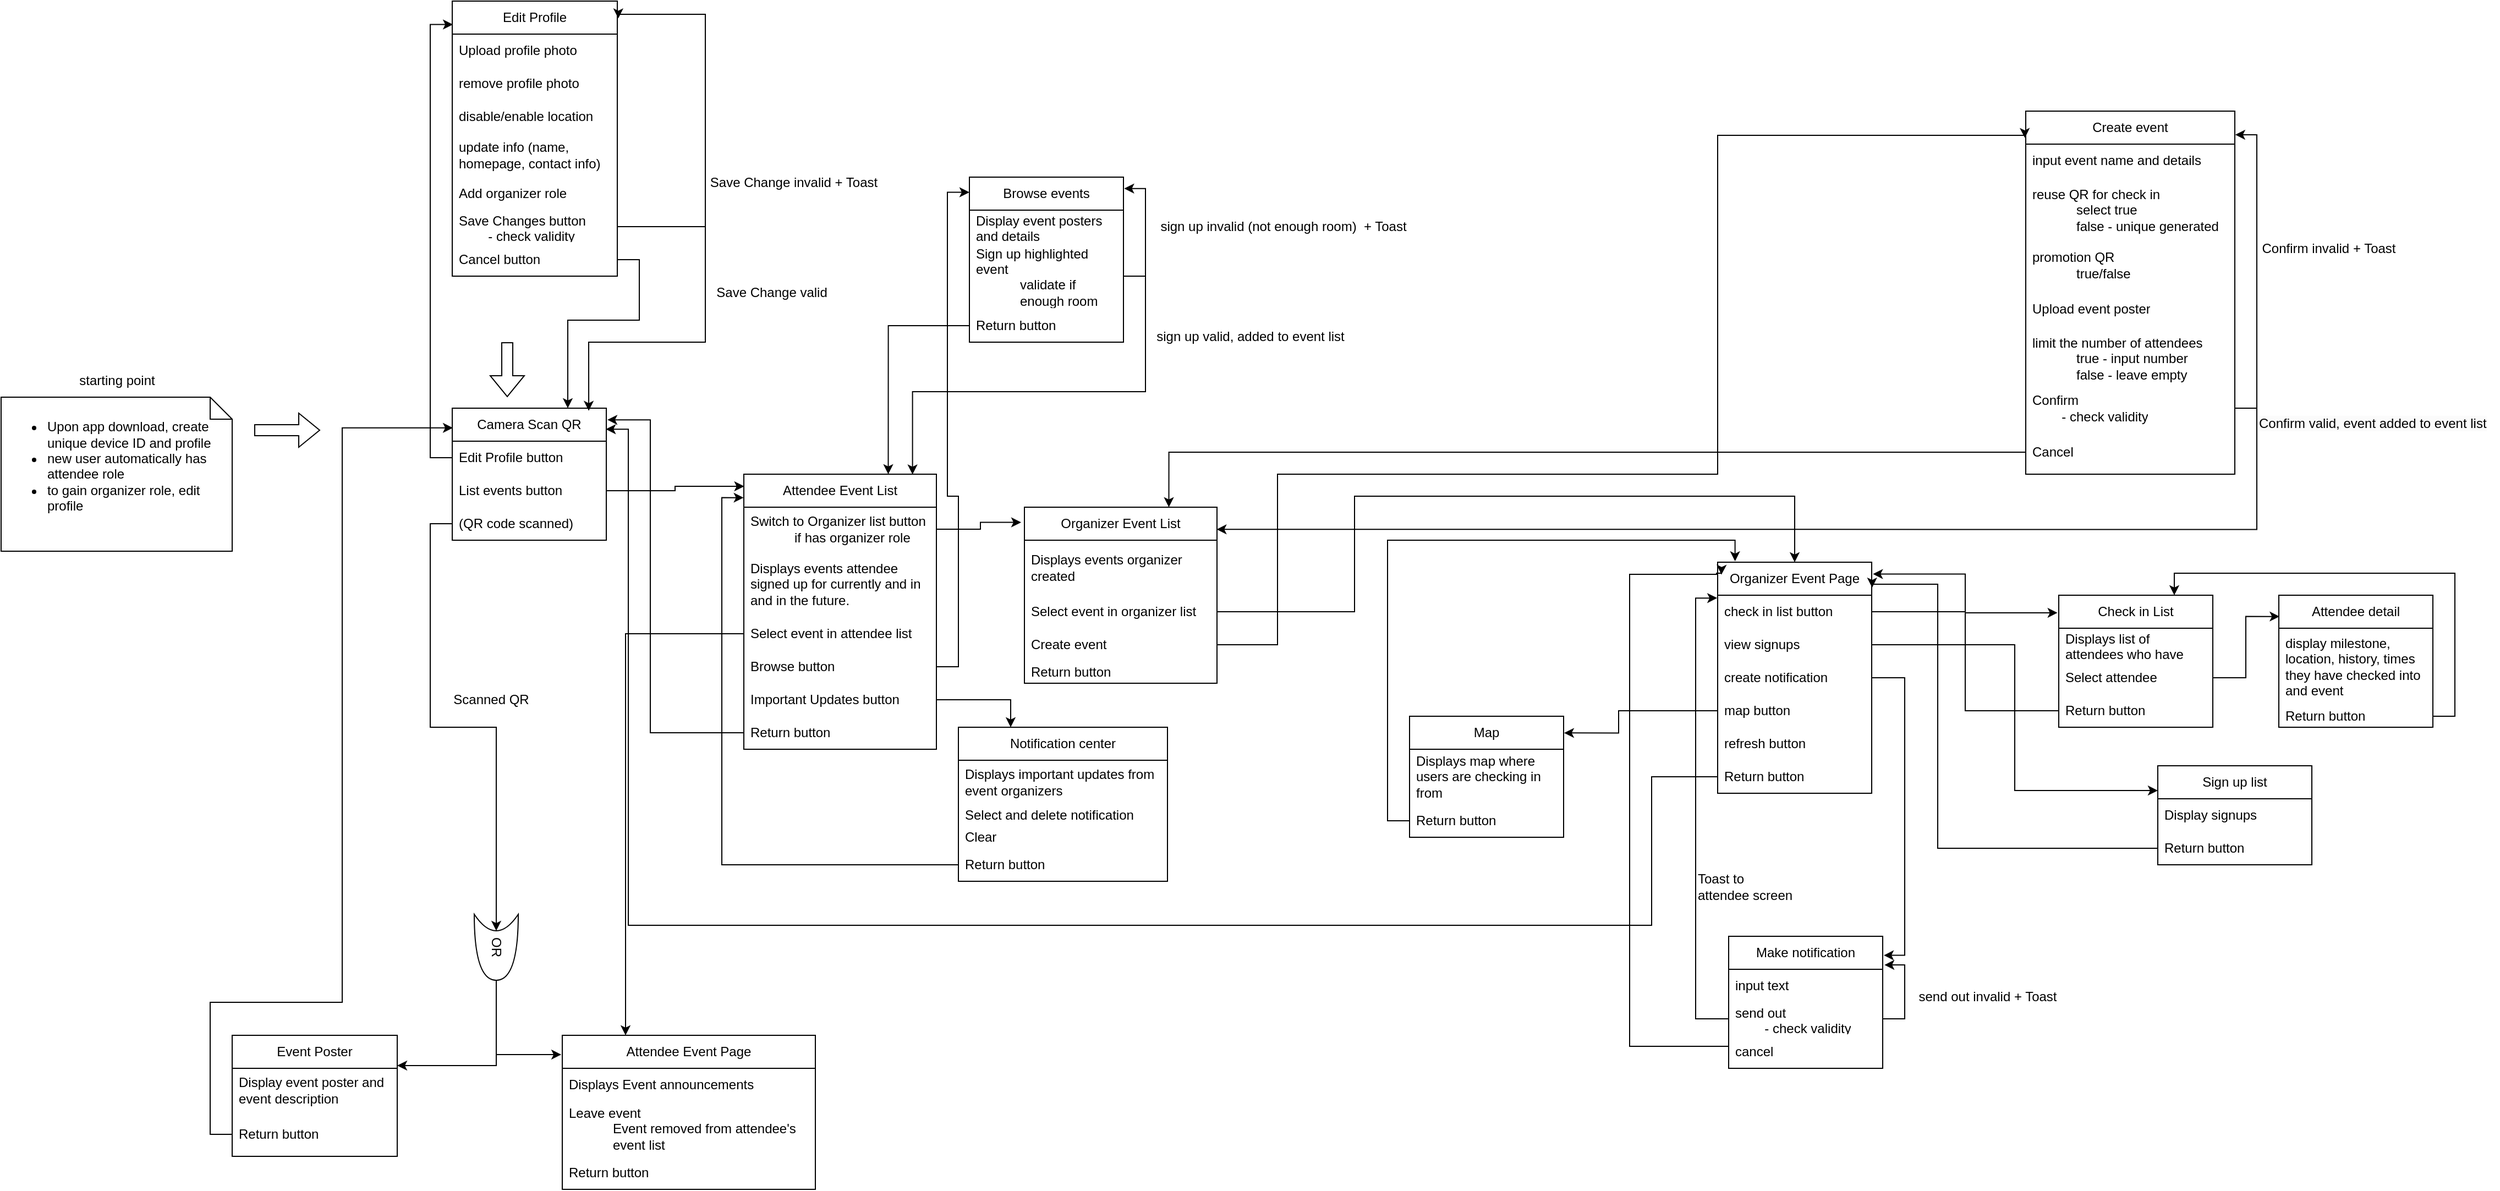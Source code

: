 <mxfile version="23.1.4" type="github">
  <diagram name="Page-1" id="xZqrpQoWXWdg2QHDlLa8">
    <mxGraphModel dx="2770" dy="1635" grid="1" gridSize="10" guides="1" tooltips="1" connect="1" arrows="1" fold="1" page="1" pageScale="1" pageWidth="850" pageHeight="1100" math="0" shadow="0">
      <root>
        <mxCell id="0" />
        <mxCell id="1" parent="0" />
        <mxCell id="kmndzjtyYsxwTEhdyWk3-5" value="Edit Profile" style="swimlane;fontStyle=0;childLayout=stackLayout;horizontal=1;startSize=30;horizontalStack=0;resizeParent=1;resizeParentMax=0;resizeLast=0;collapsible=1;marginBottom=0;whiteSpace=wrap;html=1;" vertex="1" parent="1">
          <mxGeometry x="-690" y="-210" width="150" height="250" as="geometry" />
        </mxCell>
        <mxCell id="kmndzjtyYsxwTEhdyWk3-6" value="Upload profile photo" style="text;strokeColor=none;fillColor=none;align=left;verticalAlign=middle;spacingLeft=4;spacingRight=4;overflow=hidden;points=[[0,0.5],[1,0.5]];portConstraint=eastwest;rotatable=0;whiteSpace=wrap;html=1;" vertex="1" parent="kmndzjtyYsxwTEhdyWk3-5">
          <mxGeometry y="30" width="150" height="30" as="geometry" />
        </mxCell>
        <mxCell id="kmndzjtyYsxwTEhdyWk3-7" value="remove profile photo" style="text;strokeColor=none;fillColor=none;align=left;verticalAlign=middle;spacingLeft=4;spacingRight=4;overflow=hidden;points=[[0,0.5],[1,0.5]];portConstraint=eastwest;rotatable=0;whiteSpace=wrap;html=1;" vertex="1" parent="kmndzjtyYsxwTEhdyWk3-5">
          <mxGeometry y="60" width="150" height="30" as="geometry" />
        </mxCell>
        <mxCell id="kmndzjtyYsxwTEhdyWk3-8" value="disable/enable location" style="text;strokeColor=none;fillColor=none;align=left;verticalAlign=middle;spacingLeft=4;spacingRight=4;overflow=hidden;points=[[0,0.5],[1,0.5]];portConstraint=eastwest;rotatable=0;whiteSpace=wrap;html=1;" vertex="1" parent="kmndzjtyYsxwTEhdyWk3-5">
          <mxGeometry y="90" width="150" height="30" as="geometry" />
        </mxCell>
        <mxCell id="kmndzjtyYsxwTEhdyWk3-9" value="update info (name, homepage, contact info)" style="text;strokeColor=none;fillColor=none;align=left;verticalAlign=middle;spacingLeft=4;spacingRight=4;overflow=hidden;points=[[0,0.5],[1,0.5]];portConstraint=eastwest;rotatable=0;whiteSpace=wrap;html=1;" vertex="1" parent="kmndzjtyYsxwTEhdyWk3-5">
          <mxGeometry y="120" width="150" height="40" as="geometry" />
        </mxCell>
        <mxCell id="kmndzjtyYsxwTEhdyWk3-229" value="Add organizer role" style="text;strokeColor=none;fillColor=none;align=left;verticalAlign=middle;spacingLeft=4;spacingRight=4;overflow=hidden;points=[[0,0.5],[1,0.5]];portConstraint=eastwest;rotatable=0;whiteSpace=wrap;html=1;" vertex="1" parent="kmndzjtyYsxwTEhdyWk3-5">
          <mxGeometry y="160" width="150" height="30" as="geometry" />
        </mxCell>
        <mxCell id="kmndzjtyYsxwTEhdyWk3-10" value="Save Changes button&lt;br&gt;&lt;span style=&quot;white-space: pre;&quot;&gt;&#x9;&lt;/span&gt;- check validity" style="text;strokeColor=none;fillColor=none;align=left;verticalAlign=middle;spacingLeft=4;spacingRight=4;overflow=hidden;points=[[0,0.5],[1,0.5]];portConstraint=eastwest;rotatable=0;whiteSpace=wrap;html=1;" vertex="1" parent="kmndzjtyYsxwTEhdyWk3-5">
          <mxGeometry y="190" width="150" height="30" as="geometry" />
        </mxCell>
        <mxCell id="kmndzjtyYsxwTEhdyWk3-11" value="Cancel button" style="text;strokeColor=none;fillColor=none;align=left;verticalAlign=middle;spacingLeft=4;spacingRight=4;overflow=hidden;points=[[0,0.5],[1,0.5]];portConstraint=eastwest;rotatable=0;whiteSpace=wrap;html=1;" vertex="1" parent="kmndzjtyYsxwTEhdyWk3-5">
          <mxGeometry y="220" width="150" height="30" as="geometry" />
        </mxCell>
        <mxCell id="kmndzjtyYsxwTEhdyWk3-12" style="edgeStyle=orthogonalEdgeStyle;rounded=0;orthogonalLoop=1;jettySize=auto;html=1;exitX=1;exitY=0.5;exitDx=0;exitDy=0;entryX=1.006;entryY=0.063;entryDx=0;entryDy=0;entryPerimeter=0;" edge="1" parent="kmndzjtyYsxwTEhdyWk3-5" source="kmndzjtyYsxwTEhdyWk3-10" target="kmndzjtyYsxwTEhdyWk3-5">
          <mxGeometry relative="1" as="geometry">
            <Array as="points">
              <mxPoint x="230" y="205" />
              <mxPoint x="230" y="12" />
              <mxPoint x="151" y="12" />
            </Array>
          </mxGeometry>
        </mxCell>
        <mxCell id="kmndzjtyYsxwTEhdyWk3-14" value="Save Change valid" style="text;html=1;align=center;verticalAlign=middle;resizable=0;points=[];autosize=1;strokeColor=none;fillColor=none;" vertex="1" parent="1">
          <mxGeometry x="-460" y="40" width="120" height="30" as="geometry" />
        </mxCell>
        <mxCell id="kmndzjtyYsxwTEhdyWk3-19" value="Save Change invalid + Toast" style="text;html=1;align=center;verticalAlign=middle;resizable=0;points=[];autosize=1;strokeColor=none;fillColor=none;" vertex="1" parent="1">
          <mxGeometry x="-470" y="-60" width="180" height="30" as="geometry" />
        </mxCell>
        <mxCell id="kmndzjtyYsxwTEhdyWk3-25" value="&lt;ul&gt;&lt;li&gt;Upon app download, create unique device ID and profile&lt;/li&gt;&lt;li&gt;new user automatically has attendee role&lt;/li&gt;&lt;li&gt;to gain organizer role, edit profile&lt;/li&gt;&lt;/ul&gt;&lt;span class=&quot;custom-cursor-default-hover&quot; style=&quot;&quot;&gt;&lt;br&gt;&lt;/span&gt;" style="shape=note;size=20;whiteSpace=wrap;html=1;align=left;" vertex="1" parent="1">
          <mxGeometry x="-1100" y="150" width="210" height="140" as="geometry" />
        </mxCell>
        <mxCell id="kmndzjtyYsxwTEhdyWk3-27" value="Camera Scan QR" style="swimlane;fontStyle=0;childLayout=stackLayout;horizontal=1;startSize=30;horizontalStack=0;resizeParent=1;resizeParentMax=0;resizeLast=0;collapsible=1;marginBottom=0;whiteSpace=wrap;html=1;" vertex="1" parent="1">
          <mxGeometry x="-690" y="160" width="140" height="120" as="geometry" />
        </mxCell>
        <mxCell id="kmndzjtyYsxwTEhdyWk3-28" value="Edit Profile button" style="text;strokeColor=none;fillColor=none;align=left;verticalAlign=middle;spacingLeft=4;spacingRight=4;overflow=hidden;points=[[0,0.5],[1,0.5]];portConstraint=eastwest;rotatable=0;whiteSpace=wrap;html=1;" vertex="1" parent="kmndzjtyYsxwTEhdyWk3-27">
          <mxGeometry y="30" width="140" height="30" as="geometry" />
        </mxCell>
        <mxCell id="kmndzjtyYsxwTEhdyWk3-193" value="List events button" style="text;strokeColor=none;fillColor=none;align=left;verticalAlign=middle;spacingLeft=4;spacingRight=4;overflow=hidden;points=[[0,0.5],[1,0.5]];portConstraint=eastwest;rotatable=0;whiteSpace=wrap;html=1;" vertex="1" parent="kmndzjtyYsxwTEhdyWk3-27">
          <mxGeometry y="60" width="140" height="30" as="geometry" />
        </mxCell>
        <mxCell id="kmndzjtyYsxwTEhdyWk3-29" value="(QR code scanned)" style="text;strokeColor=none;fillColor=none;align=left;verticalAlign=middle;spacingLeft=4;spacingRight=4;overflow=hidden;points=[[0,0.5],[1,0.5]];portConstraint=eastwest;rotatable=0;whiteSpace=wrap;html=1;" vertex="1" parent="kmndzjtyYsxwTEhdyWk3-27">
          <mxGeometry y="90" width="140" height="30" as="geometry" />
        </mxCell>
        <mxCell id="kmndzjtyYsxwTEhdyWk3-31" value="Attendee Event Page" style="swimlane;fontStyle=0;childLayout=stackLayout;horizontal=1;startSize=30;horizontalStack=0;resizeParent=1;resizeParentMax=0;resizeLast=0;collapsible=1;marginBottom=0;whiteSpace=wrap;html=1;" vertex="1" parent="1">
          <mxGeometry x="-590" y="730" width="230" height="140" as="geometry" />
        </mxCell>
        <mxCell id="kmndzjtyYsxwTEhdyWk3-32" value="Displays Event announcements&amp;nbsp;" style="text;strokeColor=none;fillColor=none;align=left;verticalAlign=middle;spacingLeft=4;spacingRight=4;overflow=hidden;points=[[0,0.5],[1,0.5]];portConstraint=eastwest;rotatable=0;whiteSpace=wrap;html=1;" vertex="1" parent="kmndzjtyYsxwTEhdyWk3-31">
          <mxGeometry y="30" width="230" height="30" as="geometry" />
        </mxCell>
        <mxCell id="kmndzjtyYsxwTEhdyWk3-33" value="Leave event&lt;br&gt;&lt;blockquote style=&quot;margin: 0 0 0 40px; border: none; padding: 0px;&quot;&gt;Event removed from attendee&#39;s event list&lt;/blockquote&gt;" style="text;strokeColor=none;fillColor=none;align=left;verticalAlign=middle;spacingLeft=4;spacingRight=4;overflow=hidden;points=[[0,0.5],[1,0.5]];portConstraint=eastwest;rotatable=0;whiteSpace=wrap;html=1;" vertex="1" parent="kmndzjtyYsxwTEhdyWk3-31">
          <mxGeometry y="60" width="230" height="50" as="geometry" />
        </mxCell>
        <mxCell id="kmndzjtyYsxwTEhdyWk3-112" value="Return button" style="text;strokeColor=none;fillColor=none;align=left;verticalAlign=middle;spacingLeft=4;spacingRight=4;overflow=hidden;points=[[0,0.5],[1,0.5]];portConstraint=eastwest;rotatable=0;whiteSpace=wrap;html=1;" vertex="1" parent="kmndzjtyYsxwTEhdyWk3-31">
          <mxGeometry y="110" width="230" height="30" as="geometry" />
        </mxCell>
        <mxCell id="kmndzjtyYsxwTEhdyWk3-35" value="Scanned QR" style="text;html=1;align=center;verticalAlign=middle;resizable=0;points=[];autosize=1;strokeColor=none;fillColor=none;" vertex="1" parent="1">
          <mxGeometry x="-700" y="410" width="90" height="30" as="geometry" />
        </mxCell>
        <mxCell id="kmndzjtyYsxwTEhdyWk3-40" value="Create event" style="swimlane;fontStyle=0;childLayout=stackLayout;horizontal=1;startSize=30;horizontalStack=0;resizeParent=1;resizeParentMax=0;resizeLast=0;collapsible=1;marginBottom=0;whiteSpace=wrap;html=1;" vertex="1" parent="1">
          <mxGeometry x="740" y="-110" width="190" height="330" as="geometry" />
        </mxCell>
        <mxCell id="kmndzjtyYsxwTEhdyWk3-41" value="input event name and details" style="text;strokeColor=none;fillColor=none;align=left;verticalAlign=middle;spacingLeft=4;spacingRight=4;overflow=hidden;points=[[0,0.5],[1,0.5]];portConstraint=eastwest;rotatable=0;whiteSpace=wrap;html=1;" vertex="1" parent="kmndzjtyYsxwTEhdyWk3-40">
          <mxGeometry y="30" width="190" height="30" as="geometry" />
        </mxCell>
        <mxCell id="kmndzjtyYsxwTEhdyWk3-42" value="reuse QR for check in&lt;br&gt;&lt;blockquote style=&quot;margin: 0 0 0 40px; border: none; padding: 0px;&quot;&gt;select true&amp;nbsp;&lt;/blockquote&gt;&lt;blockquote style=&quot;margin: 0 0 0 40px; border: none; padding: 0px;&quot;&gt;false - unique generated&lt;/blockquote&gt;" style="text;strokeColor=none;fillColor=none;align=left;verticalAlign=middle;spacingLeft=4;spacingRight=4;overflow=hidden;points=[[0,0.5],[1,0.5]];portConstraint=eastwest;rotatable=0;whiteSpace=wrap;html=1;" vertex="1" parent="kmndzjtyYsxwTEhdyWk3-40">
          <mxGeometry y="60" width="190" height="60" as="geometry" />
        </mxCell>
        <mxCell id="kmndzjtyYsxwTEhdyWk3-150" value="promotion QR&lt;br&gt;&lt;blockquote style=&quot;margin: 0 0 0 40px; border: none; padding: 0px;&quot;&gt;true/false&lt;/blockquote&gt;" style="text;strokeColor=none;fillColor=none;align=left;verticalAlign=middle;spacingLeft=4;spacingRight=4;overflow=hidden;points=[[0,0.5],[1,0.5]];portConstraint=eastwest;rotatable=0;whiteSpace=wrap;html=1;" vertex="1" parent="kmndzjtyYsxwTEhdyWk3-40">
          <mxGeometry y="120" width="190" height="40" as="geometry" />
        </mxCell>
        <mxCell id="kmndzjtyYsxwTEhdyWk3-286" value="Upload event poster" style="text;strokeColor=none;fillColor=none;align=left;verticalAlign=middle;spacingLeft=4;spacingRight=4;overflow=hidden;points=[[0,0.5],[1,0.5]];portConstraint=eastwest;rotatable=0;whiteSpace=wrap;html=1;" vertex="1" parent="kmndzjtyYsxwTEhdyWk3-40">
          <mxGeometry y="160" width="190" height="40" as="geometry" />
        </mxCell>
        <mxCell id="kmndzjtyYsxwTEhdyWk3-151" value="limit the number of attendees&lt;blockquote style=&quot;margin: 0 0 0 40px; border: none; padding: 0px;&quot;&gt;true - input number&lt;/blockquote&gt;&lt;blockquote style=&quot;margin: 0 0 0 40px; border: none; padding: 0px;&quot;&gt;false - leave empty&lt;/blockquote&gt;" style="text;strokeColor=none;fillColor=none;align=left;verticalAlign=middle;spacingLeft=4;spacingRight=4;overflow=hidden;points=[[0,0.5],[1,0.5]];portConstraint=eastwest;rotatable=0;whiteSpace=wrap;html=1;" vertex="1" parent="kmndzjtyYsxwTEhdyWk3-40">
          <mxGeometry y="200" width="190" height="50" as="geometry" />
        </mxCell>
        <mxCell id="kmndzjtyYsxwTEhdyWk3-44" value="Confirm&lt;br&gt;&lt;span style=&quot;white-space: pre;&quot;&gt;&#x9;&lt;/span&gt;- check validity" style="text;strokeColor=none;fillColor=none;align=left;verticalAlign=middle;spacingLeft=4;spacingRight=4;overflow=hidden;points=[[0,0.5],[1,0.5]];portConstraint=eastwest;rotatable=0;whiteSpace=wrap;html=1;" vertex="1" parent="kmndzjtyYsxwTEhdyWk3-40">
          <mxGeometry y="250" width="190" height="40" as="geometry" />
        </mxCell>
        <mxCell id="kmndzjtyYsxwTEhdyWk3-153" style="edgeStyle=orthogonalEdgeStyle;rounded=0;orthogonalLoop=1;jettySize=auto;html=1;exitX=1;exitY=0.5;exitDx=0;exitDy=0;entryX=1.002;entryY=0.065;entryDx=0;entryDy=0;entryPerimeter=0;" edge="1" parent="kmndzjtyYsxwTEhdyWk3-40" source="kmndzjtyYsxwTEhdyWk3-44" target="kmndzjtyYsxwTEhdyWk3-40">
          <mxGeometry relative="1" as="geometry" />
        </mxCell>
        <mxCell id="kmndzjtyYsxwTEhdyWk3-185" value="Cancel" style="text;strokeColor=none;fillColor=none;align=left;verticalAlign=middle;spacingLeft=4;spacingRight=4;overflow=hidden;points=[[0,0.5],[1,0.5]];portConstraint=eastwest;rotatable=0;whiteSpace=wrap;html=1;" vertex="1" parent="kmndzjtyYsxwTEhdyWk3-40">
          <mxGeometry y="290" width="190" height="40" as="geometry" />
        </mxCell>
        <mxCell id="kmndzjtyYsxwTEhdyWk3-47" value="Confirm invalid + Toast" style="text;html=1;align=center;verticalAlign=middle;resizable=0;points=[];autosize=1;strokeColor=none;fillColor=none;" vertex="1" parent="1">
          <mxGeometry x="940" width="150" height="30" as="geometry" />
        </mxCell>
        <mxCell id="kmndzjtyYsxwTEhdyWk3-48" value="Organizer Event Page" style="swimlane;fontStyle=0;childLayout=stackLayout;horizontal=1;startSize=30;horizontalStack=0;resizeParent=1;resizeParentMax=0;resizeLast=0;collapsible=1;marginBottom=0;whiteSpace=wrap;html=1;" vertex="1" parent="1">
          <mxGeometry x="460" y="300" width="140" height="210" as="geometry" />
        </mxCell>
        <mxCell id="kmndzjtyYsxwTEhdyWk3-49" value="check in list button" style="text;strokeColor=none;fillColor=none;align=left;verticalAlign=middle;spacingLeft=4;spacingRight=4;overflow=hidden;points=[[0,0.5],[1,0.5]];portConstraint=eastwest;rotatable=0;whiteSpace=wrap;html=1;" vertex="1" parent="kmndzjtyYsxwTEhdyWk3-48">
          <mxGeometry y="30" width="140" height="30" as="geometry" />
        </mxCell>
        <mxCell id="kmndzjtyYsxwTEhdyWk3-154" value="view signups" style="text;strokeColor=none;fillColor=none;align=left;verticalAlign=middle;spacingLeft=4;spacingRight=4;overflow=hidden;points=[[0,0.5],[1,0.5]];portConstraint=eastwest;rotatable=0;whiteSpace=wrap;html=1;" vertex="1" parent="kmndzjtyYsxwTEhdyWk3-48">
          <mxGeometry y="60" width="140" height="30" as="geometry" />
        </mxCell>
        <mxCell id="kmndzjtyYsxwTEhdyWk3-50" value="create notification" style="text;strokeColor=none;fillColor=none;align=left;verticalAlign=middle;spacingLeft=4;spacingRight=4;overflow=hidden;points=[[0,0.5],[1,0.5]];portConstraint=eastwest;rotatable=0;whiteSpace=wrap;html=1;" vertex="1" parent="kmndzjtyYsxwTEhdyWk3-48">
          <mxGeometry y="90" width="140" height="30" as="geometry" />
        </mxCell>
        <mxCell id="kmndzjtyYsxwTEhdyWk3-148" value="map button" style="text;strokeColor=none;fillColor=none;align=left;verticalAlign=middle;spacingLeft=4;spacingRight=4;overflow=hidden;points=[[0,0.5],[1,0.5]];portConstraint=eastwest;rotatable=0;whiteSpace=wrap;html=1;" vertex="1" parent="kmndzjtyYsxwTEhdyWk3-48">
          <mxGeometry y="120" width="140" height="30" as="geometry" />
        </mxCell>
        <mxCell id="kmndzjtyYsxwTEhdyWk3-51" value="refresh button" style="text;strokeColor=none;fillColor=none;align=left;verticalAlign=middle;spacingLeft=4;spacingRight=4;overflow=hidden;points=[[0,0.5],[1,0.5]];portConstraint=eastwest;rotatable=0;whiteSpace=wrap;html=1;" vertex="1" parent="kmndzjtyYsxwTEhdyWk3-48">
          <mxGeometry y="150" width="140" height="30" as="geometry" />
        </mxCell>
        <mxCell id="kmndzjtyYsxwTEhdyWk3-190" value="Return button" style="text;strokeColor=none;fillColor=none;align=left;verticalAlign=middle;spacingLeft=4;spacingRight=4;overflow=hidden;points=[[0,0.5],[1,0.5]];portConstraint=eastwest;rotatable=0;whiteSpace=wrap;html=1;" vertex="1" parent="kmndzjtyYsxwTEhdyWk3-48">
          <mxGeometry y="180" width="140" height="30" as="geometry" />
        </mxCell>
        <mxCell id="kmndzjtyYsxwTEhdyWk3-53" value="&lt;span style=&quot;color: rgb(0, 0, 0); font-family: Helvetica; font-size: 12px; font-style: normal; font-variant-ligatures: normal; font-variant-caps: normal; font-weight: 400; letter-spacing: normal; orphans: 2; text-align: center; text-indent: 0px; text-transform: none; widows: 2; word-spacing: 0px; -webkit-text-stroke-width: 0px; background-color: rgb(251, 251, 251); text-decoration-thickness: initial; text-decoration-style: initial; text-decoration-color: initial; float: none; display: inline !important;&quot;&gt;Confirm valid, event added to event list&lt;/span&gt;" style="text;whiteSpace=wrap;html=1;" vertex="1" parent="1">
          <mxGeometry x="950" y="160" width="220" height="30" as="geometry" />
        </mxCell>
        <mxCell id="kmndzjtyYsxwTEhdyWk3-59" value="Attendee detail" style="swimlane;fontStyle=0;childLayout=stackLayout;horizontal=1;startSize=30;horizontalStack=0;resizeParent=1;resizeParentMax=0;resizeLast=0;collapsible=1;marginBottom=0;whiteSpace=wrap;html=1;" vertex="1" parent="1">
          <mxGeometry x="970" y="330" width="140" height="120" as="geometry" />
        </mxCell>
        <mxCell id="kmndzjtyYsxwTEhdyWk3-60" value="display&amp;nbsp;milestone, location, history, times they have checked into and event" style="text;strokeColor=none;fillColor=none;align=left;verticalAlign=middle;spacingLeft=4;spacingRight=4;overflow=hidden;points=[[0,0.5],[1,0.5]];portConstraint=eastwest;rotatable=0;whiteSpace=wrap;html=1;" vertex="1" parent="kmndzjtyYsxwTEhdyWk3-59">
          <mxGeometry y="30" width="140" height="70" as="geometry" />
        </mxCell>
        <mxCell id="kmndzjtyYsxwTEhdyWk3-61" value="Return button" style="text;strokeColor=none;fillColor=none;align=left;verticalAlign=middle;spacingLeft=4;spacingRight=4;overflow=hidden;points=[[0,0.5],[1,0.5]];portConstraint=eastwest;rotatable=0;whiteSpace=wrap;html=1;" vertex="1" parent="kmndzjtyYsxwTEhdyWk3-59">
          <mxGeometry y="100" width="140" height="20" as="geometry" />
        </mxCell>
        <mxCell id="kmndzjtyYsxwTEhdyWk3-63" value="Make notification" style="swimlane;fontStyle=0;childLayout=stackLayout;horizontal=1;startSize=30;horizontalStack=0;resizeParent=1;resizeParentMax=0;resizeLast=0;collapsible=1;marginBottom=0;whiteSpace=wrap;html=1;" vertex="1" parent="1">
          <mxGeometry x="470" y="640" width="140" height="120" as="geometry" />
        </mxCell>
        <mxCell id="kmndzjtyYsxwTEhdyWk3-64" value="input text" style="text;strokeColor=none;fillColor=none;align=left;verticalAlign=middle;spacingLeft=4;spacingRight=4;overflow=hidden;points=[[0,0.5],[1,0.5]];portConstraint=eastwest;rotatable=0;whiteSpace=wrap;html=1;" vertex="1" parent="kmndzjtyYsxwTEhdyWk3-63">
          <mxGeometry y="30" width="140" height="30" as="geometry" />
        </mxCell>
        <mxCell id="kmndzjtyYsxwTEhdyWk3-65" value="send out&lt;br&gt;&lt;span style=&quot;white-space: pre;&quot;&gt;&#x9;&lt;/span&gt;- check validity" style="text;strokeColor=none;fillColor=none;align=left;verticalAlign=middle;spacingLeft=4;spacingRight=4;overflow=hidden;points=[[0,0.5],[1,0.5]];portConstraint=eastwest;rotatable=0;whiteSpace=wrap;html=1;" vertex="1" parent="kmndzjtyYsxwTEhdyWk3-63">
          <mxGeometry y="60" width="140" height="30" as="geometry" />
        </mxCell>
        <mxCell id="kmndzjtyYsxwTEhdyWk3-66" value="cancel" style="text;strokeColor=none;fillColor=none;align=left;verticalAlign=middle;spacingLeft=4;spacingRight=4;overflow=hidden;points=[[0,0.5],[1,0.5]];portConstraint=eastwest;rotatable=0;whiteSpace=wrap;html=1;" vertex="1" parent="kmndzjtyYsxwTEhdyWk3-63">
          <mxGeometry y="90" width="140" height="30" as="geometry" />
        </mxCell>
        <mxCell id="kmndzjtyYsxwTEhdyWk3-67" style="edgeStyle=orthogonalEdgeStyle;rounded=0;orthogonalLoop=1;jettySize=auto;html=1;exitX=1;exitY=0.5;exitDx=0;exitDy=0;entryX=1.011;entryY=-0.133;entryDx=0;entryDy=0;entryPerimeter=0;" edge="1" parent="kmndzjtyYsxwTEhdyWk3-63" source="kmndzjtyYsxwTEhdyWk3-65" target="kmndzjtyYsxwTEhdyWk3-64">
          <mxGeometry relative="1" as="geometry" />
        </mxCell>
        <mxCell id="kmndzjtyYsxwTEhdyWk3-68" style="edgeStyle=orthogonalEdgeStyle;rounded=0;orthogonalLoop=1;jettySize=auto;html=1;exitX=1;exitY=0.5;exitDx=0;exitDy=0;entryX=1.007;entryY=0.144;entryDx=0;entryDy=0;entryPerimeter=0;" edge="1" parent="1" source="kmndzjtyYsxwTEhdyWk3-50" target="kmndzjtyYsxwTEhdyWk3-63">
          <mxGeometry relative="1" as="geometry" />
        </mxCell>
        <mxCell id="kmndzjtyYsxwTEhdyWk3-69" style="edgeStyle=orthogonalEdgeStyle;rounded=0;orthogonalLoop=1;jettySize=auto;html=1;exitX=0;exitY=0.5;exitDx=0;exitDy=0;entryX=-0.003;entryY=0.155;entryDx=0;entryDy=0;entryPerimeter=0;" edge="1" parent="1" source="kmndzjtyYsxwTEhdyWk3-65" target="kmndzjtyYsxwTEhdyWk3-48">
          <mxGeometry relative="1" as="geometry" />
        </mxCell>
        <mxCell id="kmndzjtyYsxwTEhdyWk3-70" style="edgeStyle=orthogonalEdgeStyle;rounded=0;orthogonalLoop=1;jettySize=auto;html=1;exitX=0;exitY=0.5;exitDx=0;exitDy=0;entryX=0.024;entryY=0.054;entryDx=0;entryDy=0;entryPerimeter=0;" edge="1" parent="1" source="kmndzjtyYsxwTEhdyWk3-66" target="kmndzjtyYsxwTEhdyWk3-48">
          <mxGeometry relative="1" as="geometry">
            <Array as="points">
              <mxPoint x="470" y="740" />
              <mxPoint x="380" y="740" />
              <mxPoint x="380" y="311" />
              <mxPoint x="459" y="311" />
              <mxPoint x="459" y="310" />
              <mxPoint x="463" y="310" />
            </Array>
          </mxGeometry>
        </mxCell>
        <mxCell id="kmndzjtyYsxwTEhdyWk3-71" value="starting point" style="text;html=1;align=center;verticalAlign=middle;resizable=0;points=[];autosize=1;strokeColor=none;fillColor=none;" vertex="1" parent="1">
          <mxGeometry x="-1040" y="120" width="90" height="30" as="geometry" />
        </mxCell>
        <mxCell id="kmndzjtyYsxwTEhdyWk3-75" value="send out invalid + Toast" style="text;html=1;align=center;verticalAlign=middle;resizable=0;points=[];autosize=1;strokeColor=none;fillColor=none;" vertex="1" parent="1">
          <mxGeometry x="630" y="680" width="150" height="30" as="geometry" />
        </mxCell>
        <mxCell id="kmndzjtyYsxwTEhdyWk3-77" value="Browse events" style="swimlane;fontStyle=0;childLayout=stackLayout;horizontal=1;startSize=30;horizontalStack=0;resizeParent=1;resizeParentMax=0;resizeLast=0;collapsible=1;marginBottom=0;whiteSpace=wrap;html=1;" vertex="1" parent="1">
          <mxGeometry x="-220" y="-50" width="140" height="150" as="geometry" />
        </mxCell>
        <mxCell id="kmndzjtyYsxwTEhdyWk3-78" value="Display event posters and details&lt;br&gt;&lt;span style=&quot;white-space: pre;&quot;&gt;&#x9;&lt;/span&gt;highlightable" style="text;strokeColor=none;fillColor=none;align=left;verticalAlign=middle;spacingLeft=4;spacingRight=4;overflow=hidden;points=[[0,0.5],[1,0.5]];portConstraint=eastwest;rotatable=0;whiteSpace=wrap;html=1;" vertex="1" parent="kmndzjtyYsxwTEhdyWk3-77">
          <mxGeometry y="30" width="140" height="30" as="geometry" />
        </mxCell>
        <mxCell id="kmndzjtyYsxwTEhdyWk3-282" value="Sign up highlighted event&lt;br&gt;&lt;blockquote style=&quot;margin: 0 0 0 40px; border: none; padding: 0px;&quot;&gt;validate if enough room&lt;/blockquote&gt;" style="text;strokeColor=none;fillColor=none;align=left;verticalAlign=middle;spacingLeft=4;spacingRight=4;overflow=hidden;points=[[0,0.5],[1,0.5]];portConstraint=eastwest;rotatable=0;whiteSpace=wrap;html=1;" vertex="1" parent="kmndzjtyYsxwTEhdyWk3-77">
          <mxGeometry y="60" width="140" height="60" as="geometry" />
        </mxCell>
        <mxCell id="kmndzjtyYsxwTEhdyWk3-80" value="Return button" style="text;strokeColor=none;fillColor=none;align=left;verticalAlign=middle;spacingLeft=4;spacingRight=4;overflow=hidden;points=[[0,0.5],[1,0.5]];portConstraint=eastwest;rotatable=0;whiteSpace=wrap;html=1;" vertex="1" parent="kmndzjtyYsxwTEhdyWk3-77">
          <mxGeometry y="120" width="140" height="30" as="geometry" />
        </mxCell>
        <mxCell id="kmndzjtyYsxwTEhdyWk3-283" style="edgeStyle=orthogonalEdgeStyle;rounded=0;orthogonalLoop=1;jettySize=auto;html=1;exitX=1;exitY=0.5;exitDx=0;exitDy=0;entryX=1.005;entryY=0.069;entryDx=0;entryDy=0;entryPerimeter=0;" edge="1" parent="kmndzjtyYsxwTEhdyWk3-77" source="kmndzjtyYsxwTEhdyWk3-282" target="kmndzjtyYsxwTEhdyWk3-77">
          <mxGeometry relative="1" as="geometry" />
        </mxCell>
        <mxCell id="kmndzjtyYsxwTEhdyWk3-211" style="edgeStyle=orthogonalEdgeStyle;rounded=0;orthogonalLoop=1;jettySize=auto;html=1;exitX=1;exitY=0.5;exitDx=0;exitDy=0;exitPerimeter=0;entryX=1;entryY=0.25;entryDx=0;entryDy=0;" edge="1" parent="1" source="kmndzjtyYsxwTEhdyWk3-90" target="kmndzjtyYsxwTEhdyWk3-93">
          <mxGeometry relative="1" as="geometry">
            <mxPoint x="-630" y="685" as="sourcePoint" />
          </mxGeometry>
        </mxCell>
        <mxCell id="kmndzjtyYsxwTEhdyWk3-90" value="OR" style="shape=xor;whiteSpace=wrap;html=1;rotation=90;" vertex="1" parent="1">
          <mxGeometry x="-680" y="630" width="60" height="40" as="geometry" />
        </mxCell>
        <mxCell id="kmndzjtyYsxwTEhdyWk3-93" value="Event Poster" style="swimlane;fontStyle=0;childLayout=stackLayout;horizontal=1;startSize=30;horizontalStack=0;resizeParent=1;resizeParentMax=0;resizeLast=0;collapsible=1;marginBottom=0;whiteSpace=wrap;html=1;" vertex="1" parent="1">
          <mxGeometry x="-890" y="730" width="150" height="110" as="geometry" />
        </mxCell>
        <mxCell id="kmndzjtyYsxwTEhdyWk3-94" value="Display event poster and event description" style="text;strokeColor=none;fillColor=none;align=left;verticalAlign=middle;spacingLeft=4;spacingRight=4;overflow=hidden;points=[[0,0.5],[1,0.5]];portConstraint=eastwest;rotatable=0;whiteSpace=wrap;html=1;" vertex="1" parent="kmndzjtyYsxwTEhdyWk3-93">
          <mxGeometry y="30" width="150" height="40" as="geometry" />
        </mxCell>
        <mxCell id="kmndzjtyYsxwTEhdyWk3-255" value="Return button" style="text;strokeColor=none;fillColor=none;align=left;verticalAlign=middle;spacingLeft=4;spacingRight=4;overflow=hidden;points=[[0,0.5],[1,0.5]];portConstraint=eastwest;rotatable=0;whiteSpace=wrap;html=1;" vertex="1" parent="kmndzjtyYsxwTEhdyWk3-93">
          <mxGeometry y="70" width="150" height="40" as="geometry" />
        </mxCell>
        <mxCell id="kmndzjtyYsxwTEhdyWk3-100" value="Notification center" style="swimlane;fontStyle=0;childLayout=stackLayout;horizontal=1;startSize=30;horizontalStack=0;resizeParent=1;resizeParentMax=0;resizeLast=0;collapsible=1;marginBottom=0;whiteSpace=wrap;html=1;" vertex="1" parent="1">
          <mxGeometry x="-230" y="450" width="190" height="140" as="geometry" />
        </mxCell>
        <mxCell id="kmndzjtyYsxwTEhdyWk3-101" value="Displays important updates from event organizers" style="text;strokeColor=none;fillColor=none;align=left;verticalAlign=middle;spacingLeft=4;spacingRight=4;overflow=hidden;points=[[0,0.5],[1,0.5]];portConstraint=eastwest;rotatable=0;whiteSpace=wrap;html=1;" vertex="1" parent="kmndzjtyYsxwTEhdyWk3-100">
          <mxGeometry y="30" width="190" height="40" as="geometry" />
        </mxCell>
        <mxCell id="kmndzjtyYsxwTEhdyWk3-104" value="Select and delete notification" style="text;strokeColor=none;fillColor=none;align=left;verticalAlign=middle;spacingLeft=4;spacingRight=4;overflow=hidden;points=[[0,0.5],[1,0.5]];portConstraint=eastwest;rotatable=0;whiteSpace=wrap;html=1;" vertex="1" parent="kmndzjtyYsxwTEhdyWk3-100">
          <mxGeometry y="70" width="190" height="20" as="geometry" />
        </mxCell>
        <mxCell id="kmndzjtyYsxwTEhdyWk3-105" value="Clear" style="text;strokeColor=none;fillColor=none;align=left;verticalAlign=middle;spacingLeft=4;spacingRight=4;overflow=hidden;points=[[0,0.5],[1,0.5]];portConstraint=eastwest;rotatable=0;whiteSpace=wrap;html=1;" vertex="1" parent="kmndzjtyYsxwTEhdyWk3-100">
          <mxGeometry y="90" width="190" height="20" as="geometry" />
        </mxCell>
        <mxCell id="kmndzjtyYsxwTEhdyWk3-106" value="Return button" style="text;strokeColor=none;fillColor=none;align=left;verticalAlign=middle;spacingLeft=4;spacingRight=4;overflow=hidden;points=[[0,0.5],[1,0.5]];portConstraint=eastwest;rotatable=0;whiteSpace=wrap;html=1;" vertex="1" parent="kmndzjtyYsxwTEhdyWk3-100">
          <mxGeometry y="110" width="190" height="30" as="geometry" />
        </mxCell>
        <mxCell id="kmndzjtyYsxwTEhdyWk3-119" value="Attendee Event List" style="swimlane;fontStyle=0;childLayout=stackLayout;horizontal=1;startSize=30;horizontalStack=0;resizeParent=1;resizeParentMax=0;resizeLast=0;collapsible=1;marginBottom=0;whiteSpace=wrap;html=1;" vertex="1" parent="1">
          <mxGeometry x="-425" y="220" width="175" height="250" as="geometry" />
        </mxCell>
        <mxCell id="kmndzjtyYsxwTEhdyWk3-269" value="Switch to Organizer list button&lt;br&gt;&lt;blockquote style=&quot;margin: 0 0 0 40px; border: none; padding: 0px;&quot;&gt;if has organizer role&lt;/blockquote&gt;" style="text;strokeColor=none;fillColor=none;align=left;verticalAlign=middle;spacingLeft=4;spacingRight=4;overflow=hidden;points=[[0,0.5],[1,0.5]];portConstraint=eastwest;rotatable=0;whiteSpace=wrap;html=1;" vertex="1" parent="kmndzjtyYsxwTEhdyWk3-119">
          <mxGeometry y="30" width="175" height="40" as="geometry" />
        </mxCell>
        <mxCell id="kmndzjtyYsxwTEhdyWk3-120" value="Displays&amp;nbsp;events attendee signed up for currently and in and in the future." style="text;strokeColor=none;fillColor=none;align=left;verticalAlign=middle;spacingLeft=4;spacingRight=4;overflow=hidden;points=[[0,0.5],[1,0.5]];portConstraint=eastwest;rotatable=0;whiteSpace=wrap;html=1;" vertex="1" parent="kmndzjtyYsxwTEhdyWk3-119">
          <mxGeometry y="70" width="175" height="60" as="geometry" />
        </mxCell>
        <mxCell id="kmndzjtyYsxwTEhdyWk3-128" value="Select event in attendee list" style="text;strokeColor=none;fillColor=none;align=left;verticalAlign=middle;spacingLeft=4;spacingRight=4;overflow=hidden;points=[[0,0.5],[1,0.5]];portConstraint=eastwest;rotatable=0;whiteSpace=wrap;html=1;" vertex="1" parent="kmndzjtyYsxwTEhdyWk3-119">
          <mxGeometry y="130" width="175" height="30" as="geometry" />
        </mxCell>
        <mxCell id="kmndzjtyYsxwTEhdyWk3-223" value="Browse button" style="text;strokeColor=none;fillColor=none;align=left;verticalAlign=middle;spacingLeft=4;spacingRight=4;overflow=hidden;points=[[0,0.5],[1,0.5]];portConstraint=eastwest;rotatable=0;whiteSpace=wrap;html=1;" vertex="1" parent="kmndzjtyYsxwTEhdyWk3-119">
          <mxGeometry y="160" width="175" height="30" as="geometry" />
        </mxCell>
        <mxCell id="kmndzjtyYsxwTEhdyWk3-220" value="Important Updates button" style="text;strokeColor=none;fillColor=none;align=left;verticalAlign=middle;spacingLeft=4;spacingRight=4;overflow=hidden;points=[[0,0.5],[1,0.5]];portConstraint=eastwest;rotatable=0;whiteSpace=wrap;html=1;" vertex="1" parent="kmndzjtyYsxwTEhdyWk3-119">
          <mxGeometry y="190" width="175" height="30" as="geometry" />
        </mxCell>
        <mxCell id="kmndzjtyYsxwTEhdyWk3-124" value="Return button" style="text;strokeColor=none;fillColor=none;align=left;verticalAlign=middle;spacingLeft=4;spacingRight=4;overflow=hidden;points=[[0,0.5],[1,0.5]];portConstraint=eastwest;rotatable=0;whiteSpace=wrap;html=1;" vertex="1" parent="kmndzjtyYsxwTEhdyWk3-119">
          <mxGeometry y="220" width="175" height="30" as="geometry" />
        </mxCell>
        <mxCell id="kmndzjtyYsxwTEhdyWk3-132" value="sign up invalid (not enough room)&amp;nbsp; + Toast" style="text;html=1;align=center;verticalAlign=middle;resizable=0;points=[];autosize=1;strokeColor=none;fillColor=none;" vertex="1" parent="1">
          <mxGeometry x="-60" y="-20" width="250" height="30" as="geometry" />
        </mxCell>
        <mxCell id="kmndzjtyYsxwTEhdyWk3-138" value="sign up valid, added to event list" style="text;html=1;align=center;verticalAlign=middle;resizable=0;points=[];autosize=1;strokeColor=none;fillColor=none;" vertex="1" parent="1">
          <mxGeometry x="-60" y="80" width="190" height="30" as="geometry" />
        </mxCell>
        <mxCell id="kmndzjtyYsxwTEhdyWk3-155" value="Check in List" style="swimlane;fontStyle=0;childLayout=stackLayout;horizontal=1;startSize=30;horizontalStack=0;resizeParent=1;resizeParentMax=0;resizeLast=0;collapsible=1;marginBottom=0;whiteSpace=wrap;html=1;" vertex="1" parent="1">
          <mxGeometry x="770" y="330" width="140" height="120" as="geometry" />
        </mxCell>
        <mxCell id="kmndzjtyYsxwTEhdyWk3-156" value="Displays&amp;nbsp;list of attendees who have checked in this event" style="text;strokeColor=none;fillColor=none;align=left;verticalAlign=middle;spacingLeft=4;spacingRight=4;overflow=hidden;points=[[0,0.5],[1,0.5]];portConstraint=eastwest;rotatable=0;whiteSpace=wrap;html=1;" vertex="1" parent="kmndzjtyYsxwTEhdyWk3-155">
          <mxGeometry y="30" width="140" height="30" as="geometry" />
        </mxCell>
        <mxCell id="kmndzjtyYsxwTEhdyWk3-157" value="Select attendee" style="text;strokeColor=none;fillColor=none;align=left;verticalAlign=middle;spacingLeft=4;spacingRight=4;overflow=hidden;points=[[0,0.5],[1,0.5]];portConstraint=eastwest;rotatable=0;whiteSpace=wrap;html=1;" vertex="1" parent="kmndzjtyYsxwTEhdyWk3-155">
          <mxGeometry y="60" width="140" height="30" as="geometry" />
        </mxCell>
        <mxCell id="kmndzjtyYsxwTEhdyWk3-158" value="Return button" style="text;strokeColor=none;fillColor=none;align=left;verticalAlign=middle;spacingLeft=4;spacingRight=4;overflow=hidden;points=[[0,0.5],[1,0.5]];portConstraint=eastwest;rotatable=0;whiteSpace=wrap;html=1;" vertex="1" parent="kmndzjtyYsxwTEhdyWk3-155">
          <mxGeometry y="90" width="140" height="30" as="geometry" />
        </mxCell>
        <mxCell id="kmndzjtyYsxwTEhdyWk3-160" style="edgeStyle=orthogonalEdgeStyle;rounded=0;orthogonalLoop=1;jettySize=auto;html=1;exitX=1;exitY=0.5;exitDx=0;exitDy=0;entryX=0.005;entryY=0.161;entryDx=0;entryDy=0;entryPerimeter=0;" edge="1" parent="1" source="kmndzjtyYsxwTEhdyWk3-157" target="kmndzjtyYsxwTEhdyWk3-59">
          <mxGeometry relative="1" as="geometry" />
        </mxCell>
        <mxCell id="kmndzjtyYsxwTEhdyWk3-161" style="edgeStyle=orthogonalEdgeStyle;rounded=0;orthogonalLoop=1;jettySize=auto;html=1;exitX=0;exitY=0.5;exitDx=0;exitDy=0;entryX=1.008;entryY=0.051;entryDx=0;entryDy=0;entryPerimeter=0;" edge="1" parent="1" source="kmndzjtyYsxwTEhdyWk3-158" target="kmndzjtyYsxwTEhdyWk3-48">
          <mxGeometry relative="1" as="geometry" />
        </mxCell>
        <mxCell id="kmndzjtyYsxwTEhdyWk3-162" style="edgeStyle=orthogonalEdgeStyle;rounded=0;orthogonalLoop=1;jettySize=auto;html=1;exitX=1;exitY=0.5;exitDx=0;exitDy=0;entryX=-0.008;entryY=0.133;entryDx=0;entryDy=0;entryPerimeter=0;" edge="1" parent="1" source="kmndzjtyYsxwTEhdyWk3-49" target="kmndzjtyYsxwTEhdyWk3-155">
          <mxGeometry relative="1" as="geometry" />
        </mxCell>
        <mxCell id="kmndzjtyYsxwTEhdyWk3-163" style="edgeStyle=orthogonalEdgeStyle;rounded=0;orthogonalLoop=1;jettySize=auto;html=1;exitX=1;exitY=0.5;exitDx=0;exitDy=0;entryX=0.75;entryY=0;entryDx=0;entryDy=0;" edge="1" parent="1" source="kmndzjtyYsxwTEhdyWk3-61" target="kmndzjtyYsxwTEhdyWk3-155">
          <mxGeometry relative="1" as="geometry" />
        </mxCell>
        <mxCell id="kmndzjtyYsxwTEhdyWk3-164" value="Toast to &lt;br&gt;attendee screen" style="text;html=1;align=left;verticalAlign=middle;resizable=0;points=[];autosize=1;strokeColor=none;fillColor=none;" vertex="1" parent="1">
          <mxGeometry x="440" y="575" width="110" height="40" as="geometry" />
        </mxCell>
        <mxCell id="kmndzjtyYsxwTEhdyWk3-168" value="Sign up list" style="swimlane;fontStyle=0;childLayout=stackLayout;horizontal=1;startSize=30;horizontalStack=0;resizeParent=1;resizeParentMax=0;resizeLast=0;collapsible=1;marginBottom=0;whiteSpace=wrap;html=1;" vertex="1" parent="1">
          <mxGeometry x="860" y="485" width="140" height="90" as="geometry" />
        </mxCell>
        <mxCell id="kmndzjtyYsxwTEhdyWk3-169" value="Display signups" style="text;strokeColor=none;fillColor=none;align=left;verticalAlign=middle;spacingLeft=4;spacingRight=4;overflow=hidden;points=[[0,0.5],[1,0.5]];portConstraint=eastwest;rotatable=0;whiteSpace=wrap;html=1;" vertex="1" parent="kmndzjtyYsxwTEhdyWk3-168">
          <mxGeometry y="30" width="140" height="30" as="geometry" />
        </mxCell>
        <mxCell id="kmndzjtyYsxwTEhdyWk3-170" value="Return button" style="text;strokeColor=none;fillColor=none;align=left;verticalAlign=middle;spacingLeft=4;spacingRight=4;overflow=hidden;points=[[0,0.5],[1,0.5]];portConstraint=eastwest;rotatable=0;whiteSpace=wrap;html=1;" vertex="1" parent="kmndzjtyYsxwTEhdyWk3-168">
          <mxGeometry y="60" width="140" height="30" as="geometry" />
        </mxCell>
        <mxCell id="kmndzjtyYsxwTEhdyWk3-172" style="edgeStyle=orthogonalEdgeStyle;rounded=0;orthogonalLoop=1;jettySize=auto;html=1;exitX=1;exitY=0.5;exitDx=0;exitDy=0;entryX=0;entryY=0.25;entryDx=0;entryDy=0;" edge="1" parent="1" source="kmndzjtyYsxwTEhdyWk3-154" target="kmndzjtyYsxwTEhdyWk3-168">
          <mxGeometry relative="1" as="geometry" />
        </mxCell>
        <mxCell id="kmndzjtyYsxwTEhdyWk3-173" style="edgeStyle=orthogonalEdgeStyle;rounded=0;orthogonalLoop=1;jettySize=auto;html=1;exitX=0;exitY=0.5;exitDx=0;exitDy=0;entryX=1.003;entryY=0.11;entryDx=0;entryDy=0;entryPerimeter=0;" edge="1" parent="1" source="kmndzjtyYsxwTEhdyWk3-170" target="kmndzjtyYsxwTEhdyWk3-48">
          <mxGeometry relative="1" as="geometry">
            <Array as="points">
              <mxPoint x="660" y="560" />
              <mxPoint x="660" y="320" />
            </Array>
          </mxGeometry>
        </mxCell>
        <mxCell id="kmndzjtyYsxwTEhdyWk3-174" value="Map" style="swimlane;fontStyle=0;childLayout=stackLayout;horizontal=1;startSize=30;horizontalStack=0;resizeParent=1;resizeParentMax=0;resizeLast=0;collapsible=1;marginBottom=0;whiteSpace=wrap;html=1;" vertex="1" parent="1">
          <mxGeometry x="180" y="440" width="140" height="110" as="geometry" />
        </mxCell>
        <mxCell id="kmndzjtyYsxwTEhdyWk3-175" value="Displays map where users are checking in from" style="text;strokeColor=none;fillColor=none;align=left;verticalAlign=middle;spacingLeft=4;spacingRight=4;overflow=hidden;points=[[0,0.5],[1,0.5]];portConstraint=eastwest;rotatable=0;whiteSpace=wrap;html=1;" vertex="1" parent="kmndzjtyYsxwTEhdyWk3-174">
          <mxGeometry y="30" width="140" height="50" as="geometry" />
        </mxCell>
        <mxCell id="kmndzjtyYsxwTEhdyWk3-176" value="Return button" style="text;strokeColor=none;fillColor=none;align=left;verticalAlign=middle;spacingLeft=4;spacingRight=4;overflow=hidden;points=[[0,0.5],[1,0.5]];portConstraint=eastwest;rotatable=0;whiteSpace=wrap;html=1;" vertex="1" parent="kmndzjtyYsxwTEhdyWk3-174">
          <mxGeometry y="80" width="140" height="30" as="geometry" />
        </mxCell>
        <mxCell id="kmndzjtyYsxwTEhdyWk3-179" style="edgeStyle=orthogonalEdgeStyle;rounded=0;orthogonalLoop=1;jettySize=auto;html=1;exitX=0;exitY=0.5;exitDx=0;exitDy=0;entryX=1.003;entryY=0.138;entryDx=0;entryDy=0;entryPerimeter=0;" edge="1" parent="1" source="kmndzjtyYsxwTEhdyWk3-148" target="kmndzjtyYsxwTEhdyWk3-174">
          <mxGeometry relative="1" as="geometry">
            <Array as="points">
              <mxPoint x="370" y="435" />
              <mxPoint x="370" y="455" />
            </Array>
          </mxGeometry>
        </mxCell>
        <mxCell id="kmndzjtyYsxwTEhdyWk3-180" style="edgeStyle=orthogonalEdgeStyle;rounded=0;orthogonalLoop=1;jettySize=auto;html=1;exitX=0;exitY=0.5;exitDx=0;exitDy=0;entryX=0.113;entryY=-0.004;entryDx=0;entryDy=0;entryPerimeter=0;" edge="1" parent="1" source="kmndzjtyYsxwTEhdyWk3-176" target="kmndzjtyYsxwTEhdyWk3-48">
          <mxGeometry relative="1" as="geometry" />
        </mxCell>
        <mxCell id="kmndzjtyYsxwTEhdyWk3-209" style="edgeStyle=orthogonalEdgeStyle;rounded=0;orthogonalLoop=1;jettySize=auto;html=1;exitX=0;exitY=0.5;exitDx=0;exitDy=0;entryX=0.004;entryY=0.085;entryDx=0;entryDy=0;entryPerimeter=0;" edge="1" parent="1" source="kmndzjtyYsxwTEhdyWk3-28" target="kmndzjtyYsxwTEhdyWk3-5">
          <mxGeometry relative="1" as="geometry" />
        </mxCell>
        <mxCell id="kmndzjtyYsxwTEhdyWk3-213" style="edgeStyle=orthogonalEdgeStyle;rounded=0;orthogonalLoop=1;jettySize=auto;html=1;exitX=1;exitY=0.5;exitDx=0;exitDy=0;exitPerimeter=0;entryX=-0.004;entryY=0.125;entryDx=0;entryDy=0;entryPerimeter=0;" edge="1" parent="1" source="kmndzjtyYsxwTEhdyWk3-90" target="kmndzjtyYsxwTEhdyWk3-31">
          <mxGeometry relative="1" as="geometry">
            <mxPoint x="-630" y="685" as="sourcePoint" />
          </mxGeometry>
        </mxCell>
        <mxCell id="kmndzjtyYsxwTEhdyWk3-218" style="edgeStyle=orthogonalEdgeStyle;rounded=0;orthogonalLoop=1;jettySize=auto;html=1;exitX=0;exitY=0.5;exitDx=0;exitDy=0;entryX=0.25;entryY=0;entryDx=0;entryDy=0;" edge="1" parent="1" source="kmndzjtyYsxwTEhdyWk3-128" target="kmndzjtyYsxwTEhdyWk3-31">
          <mxGeometry relative="1" as="geometry" />
        </mxCell>
        <mxCell id="kmndzjtyYsxwTEhdyWk3-231" style="edgeStyle=orthogonalEdgeStyle;rounded=0;orthogonalLoop=1;jettySize=auto;html=1;exitX=1;exitY=0.5;exitDx=0;exitDy=0;entryX=0.886;entryY=0.02;entryDx=0;entryDy=0;entryPerimeter=0;" edge="1" parent="1" source="kmndzjtyYsxwTEhdyWk3-10" target="kmndzjtyYsxwTEhdyWk3-27">
          <mxGeometry relative="1" as="geometry">
            <Array as="points">
              <mxPoint x="-460" y="-5" />
              <mxPoint x="-460" y="100" />
              <mxPoint x="-566" y="100" />
            </Array>
          </mxGeometry>
        </mxCell>
        <mxCell id="kmndzjtyYsxwTEhdyWk3-230" style="edgeStyle=orthogonalEdgeStyle;rounded=0;orthogonalLoop=1;jettySize=auto;html=1;exitX=1;exitY=0.5;exitDx=0;exitDy=0;entryX=0.75;entryY=0;entryDx=0;entryDy=0;" edge="1" parent="1" source="kmndzjtyYsxwTEhdyWk3-11" target="kmndzjtyYsxwTEhdyWk3-27">
          <mxGeometry relative="1" as="geometry">
            <mxPoint x="-610" y="100" as="targetPoint" />
            <Array as="points">
              <mxPoint x="-520" y="25" />
              <mxPoint x="-520" y="80" />
              <mxPoint x="-585" y="80" />
            </Array>
          </mxGeometry>
        </mxCell>
        <mxCell id="kmndzjtyYsxwTEhdyWk3-243" style="edgeStyle=orthogonalEdgeStyle;rounded=0;orthogonalLoop=1;jettySize=auto;html=1;exitX=1;exitY=0.5;exitDx=0;exitDy=0;entryX=0.002;entryY=0.044;entryDx=0;entryDy=0;entryPerimeter=0;" edge="1" parent="1" source="kmndzjtyYsxwTEhdyWk3-193" target="kmndzjtyYsxwTEhdyWk3-119">
          <mxGeometry relative="1" as="geometry" />
        </mxCell>
        <mxCell id="kmndzjtyYsxwTEhdyWk3-247" style="edgeStyle=orthogonalEdgeStyle;rounded=0;orthogonalLoop=1;jettySize=auto;html=1;exitX=0;exitY=0.5;exitDx=0;exitDy=0;entryX=0.25;entryY=0.5;entryDx=0;entryDy=0;entryPerimeter=0;" edge="1" parent="1" source="kmndzjtyYsxwTEhdyWk3-29" target="kmndzjtyYsxwTEhdyWk3-90">
          <mxGeometry relative="1" as="geometry">
            <Array as="points">
              <mxPoint x="-710" y="265" />
              <mxPoint x="-710" y="450" />
              <mxPoint x="-650" y="450" />
            </Array>
          </mxGeometry>
        </mxCell>
        <mxCell id="kmndzjtyYsxwTEhdyWk3-249" style="edgeStyle=orthogonalEdgeStyle;rounded=0;orthogonalLoop=1;jettySize=auto;html=1;exitX=0;exitY=0.5;exitDx=0;exitDy=0;entryX=1.007;entryY=0.088;entryDx=0;entryDy=0;entryPerimeter=0;" edge="1" parent="1" source="kmndzjtyYsxwTEhdyWk3-124" target="kmndzjtyYsxwTEhdyWk3-27">
          <mxGeometry relative="1" as="geometry">
            <Array as="points">
              <mxPoint x="-510" y="455" />
              <mxPoint x="-510" y="171" />
            </Array>
          </mxGeometry>
        </mxCell>
        <mxCell id="kmndzjtyYsxwTEhdyWk3-254" value="" style="shape=flexArrow;endArrow=classic;html=1;rounded=0;" edge="1" parent="1">
          <mxGeometry width="50" height="50" relative="1" as="geometry">
            <mxPoint x="-870" y="180" as="sourcePoint" />
            <mxPoint x="-810" y="180" as="targetPoint" />
          </mxGeometry>
        </mxCell>
        <mxCell id="kmndzjtyYsxwTEhdyWk3-256" style="edgeStyle=orthogonalEdgeStyle;rounded=0;orthogonalLoop=1;jettySize=auto;html=1;exitX=0;exitY=0.5;exitDx=0;exitDy=0;entryX=0.004;entryY=0.149;entryDx=0;entryDy=0;entryPerimeter=0;" edge="1" parent="1" source="kmndzjtyYsxwTEhdyWk3-255" target="kmndzjtyYsxwTEhdyWk3-27">
          <mxGeometry relative="1" as="geometry">
            <Array as="points">
              <mxPoint x="-910" y="820" />
              <mxPoint x="-910" y="700" />
              <mxPoint x="-790" y="700" />
              <mxPoint x="-790" y="178" />
            </Array>
          </mxGeometry>
        </mxCell>
        <mxCell id="kmndzjtyYsxwTEhdyWk3-257" value="" style="shape=flexArrow;endArrow=classic;html=1;rounded=0;" edge="1" parent="1">
          <mxGeometry width="50" height="50" relative="1" as="geometry">
            <mxPoint x="-640" y="100" as="sourcePoint" />
            <mxPoint x="-640" y="150" as="targetPoint" />
          </mxGeometry>
        </mxCell>
        <mxCell id="kmndzjtyYsxwTEhdyWk3-258" value="Organizer Event List" style="swimlane;fontStyle=0;childLayout=stackLayout;horizontal=1;startSize=30;horizontalStack=0;resizeParent=1;resizeParentMax=0;resizeLast=0;collapsible=1;marginBottom=0;whiteSpace=wrap;html=1;" vertex="1" parent="1">
          <mxGeometry x="-170" y="250" width="175" height="160" as="geometry" />
        </mxCell>
        <mxCell id="kmndzjtyYsxwTEhdyWk3-261" value="Displays&amp;nbsp;events organizer created" style="text;strokeColor=none;fillColor=none;align=left;verticalAlign=middle;spacingLeft=4;spacingRight=4;overflow=hidden;points=[[0,0.5],[1,0.5]];portConstraint=eastwest;rotatable=0;whiteSpace=wrap;html=1;" vertex="1" parent="kmndzjtyYsxwTEhdyWk3-258">
          <mxGeometry y="30" width="175" height="50" as="geometry" />
        </mxCell>
        <mxCell id="kmndzjtyYsxwTEhdyWk3-262" value="Select event in organizer list" style="text;strokeColor=none;fillColor=none;align=left;verticalAlign=middle;spacingLeft=4;spacingRight=4;overflow=hidden;points=[[0,0.5],[1,0.5]];portConstraint=eastwest;rotatable=0;whiteSpace=wrap;html=1;" vertex="1" parent="kmndzjtyYsxwTEhdyWk3-258">
          <mxGeometry y="80" width="175" height="30" as="geometry" />
        </mxCell>
        <mxCell id="kmndzjtyYsxwTEhdyWk3-263" value="Create event" style="text;strokeColor=none;fillColor=none;align=left;verticalAlign=middle;spacingLeft=4;spacingRight=4;overflow=hidden;points=[[0,0.5],[1,0.5]];portConstraint=eastwest;rotatable=0;whiteSpace=wrap;html=1;" vertex="1" parent="kmndzjtyYsxwTEhdyWk3-258">
          <mxGeometry y="110" width="175" height="30" as="geometry" />
        </mxCell>
        <mxCell id="kmndzjtyYsxwTEhdyWk3-266" value="Return button" style="text;strokeColor=none;fillColor=none;align=left;verticalAlign=middle;spacingLeft=4;spacingRight=4;overflow=hidden;points=[[0,0.5],[1,0.5]];portConstraint=eastwest;rotatable=0;whiteSpace=wrap;html=1;" vertex="1" parent="kmndzjtyYsxwTEhdyWk3-258">
          <mxGeometry y="140" width="175" height="20" as="geometry" />
        </mxCell>
        <mxCell id="kmndzjtyYsxwTEhdyWk3-268" style="edgeStyle=orthogonalEdgeStyle;rounded=0;orthogonalLoop=1;jettySize=auto;html=1;exitX=1;exitY=0.5;exitDx=0;exitDy=0;entryX=0.25;entryY=0;entryDx=0;entryDy=0;" edge="1" parent="1" source="kmndzjtyYsxwTEhdyWk3-220" target="kmndzjtyYsxwTEhdyWk3-100">
          <mxGeometry relative="1" as="geometry" />
        </mxCell>
        <mxCell id="kmndzjtyYsxwTEhdyWk3-270" style="edgeStyle=orthogonalEdgeStyle;rounded=0;orthogonalLoop=1;jettySize=auto;html=1;exitX=0;exitY=0.5;exitDx=0;exitDy=0;entryX=-0.001;entryY=-0.217;entryDx=0;entryDy=0;entryPerimeter=0;" edge="1" parent="1" source="kmndzjtyYsxwTEhdyWk3-106" target="kmndzjtyYsxwTEhdyWk3-269">
          <mxGeometry relative="1" as="geometry" />
        </mxCell>
        <mxCell id="kmndzjtyYsxwTEhdyWk3-271" style="edgeStyle=orthogonalEdgeStyle;rounded=0;orthogonalLoop=1;jettySize=auto;html=1;exitX=1;exitY=0.5;exitDx=0;exitDy=0;entryX=-0.017;entryY=0.086;entryDx=0;entryDy=0;entryPerimeter=0;" edge="1" parent="1" source="kmndzjtyYsxwTEhdyWk3-269" target="kmndzjtyYsxwTEhdyWk3-258">
          <mxGeometry relative="1" as="geometry" />
        </mxCell>
        <mxCell id="kmndzjtyYsxwTEhdyWk3-275" style="edgeStyle=orthogonalEdgeStyle;rounded=0;orthogonalLoop=1;jettySize=auto;html=1;exitX=0;exitY=0.5;exitDx=0;exitDy=0;entryX=0.75;entryY=0;entryDx=0;entryDy=0;" edge="1" parent="1" source="kmndzjtyYsxwTEhdyWk3-80" target="kmndzjtyYsxwTEhdyWk3-119">
          <mxGeometry relative="1" as="geometry" />
        </mxCell>
        <mxCell id="kmndzjtyYsxwTEhdyWk3-276" style="edgeStyle=orthogonalEdgeStyle;rounded=0;orthogonalLoop=1;jettySize=auto;html=1;exitX=1;exitY=0.5;exitDx=0;exitDy=0;entryX=0.5;entryY=0;entryDx=0;entryDy=0;" edge="1" parent="1" source="kmndzjtyYsxwTEhdyWk3-262" target="kmndzjtyYsxwTEhdyWk3-48">
          <mxGeometry relative="1" as="geometry">
            <Array as="points">
              <mxPoint x="130" y="345" />
              <mxPoint x="130" y="240" />
              <mxPoint x="530" y="240" />
            </Array>
          </mxGeometry>
        </mxCell>
        <mxCell id="kmndzjtyYsxwTEhdyWk3-278" style="edgeStyle=orthogonalEdgeStyle;rounded=0;orthogonalLoop=1;jettySize=auto;html=1;exitX=0;exitY=0.5;exitDx=0;exitDy=0;entryX=0.997;entryY=0.159;entryDx=0;entryDy=0;entryPerimeter=0;" edge="1" parent="1" source="kmndzjtyYsxwTEhdyWk3-190" target="kmndzjtyYsxwTEhdyWk3-27">
          <mxGeometry relative="1" as="geometry">
            <Array as="points">
              <mxPoint x="400" y="495" />
              <mxPoint x="400" y="630" />
              <mxPoint x="-530" y="630" />
              <mxPoint x="-530" y="179" />
            </Array>
          </mxGeometry>
        </mxCell>
        <mxCell id="kmndzjtyYsxwTEhdyWk3-279" style="edgeStyle=orthogonalEdgeStyle;rounded=0;orthogonalLoop=1;jettySize=auto;html=1;exitX=1;exitY=0.5;exitDx=0;exitDy=0;entryX=-0.004;entryY=0.074;entryDx=0;entryDy=0;entryPerimeter=0;" edge="1" parent="1" source="kmndzjtyYsxwTEhdyWk3-263" target="kmndzjtyYsxwTEhdyWk3-40">
          <mxGeometry relative="1" as="geometry">
            <Array as="points">
              <mxPoint x="60" y="375" />
              <mxPoint x="60" y="220" />
              <mxPoint x="460" y="220" />
              <mxPoint x="460" y="-88" />
            </Array>
          </mxGeometry>
        </mxCell>
        <mxCell id="kmndzjtyYsxwTEhdyWk3-280" style="edgeStyle=orthogonalEdgeStyle;rounded=0;orthogonalLoop=1;jettySize=auto;html=1;exitX=0;exitY=0.5;exitDx=0;exitDy=0;entryX=0.75;entryY=0;entryDx=0;entryDy=0;" edge="1" parent="1" source="kmndzjtyYsxwTEhdyWk3-185" target="kmndzjtyYsxwTEhdyWk3-258">
          <mxGeometry relative="1" as="geometry">
            <Array as="points">
              <mxPoint x="-39" y="200" />
            </Array>
          </mxGeometry>
        </mxCell>
        <mxCell id="kmndzjtyYsxwTEhdyWk3-281" style="edgeStyle=orthogonalEdgeStyle;rounded=0;orthogonalLoop=1;jettySize=auto;html=1;exitX=1;exitY=0.5;exitDx=0;exitDy=0;entryX=0.998;entryY=0.126;entryDx=0;entryDy=0;entryPerimeter=0;" edge="1" parent="1" source="kmndzjtyYsxwTEhdyWk3-44" target="kmndzjtyYsxwTEhdyWk3-258">
          <mxGeometry relative="1" as="geometry" />
        </mxCell>
        <mxCell id="kmndzjtyYsxwTEhdyWk3-284" style="edgeStyle=orthogonalEdgeStyle;rounded=0;orthogonalLoop=1;jettySize=auto;html=1;exitX=1;exitY=0.5;exitDx=0;exitDy=0;entryX=0.876;entryY=0.001;entryDx=0;entryDy=0;entryPerimeter=0;" edge="1" parent="1" source="kmndzjtyYsxwTEhdyWk3-282" target="kmndzjtyYsxwTEhdyWk3-119">
          <mxGeometry relative="1" as="geometry" />
        </mxCell>
        <mxCell id="kmndzjtyYsxwTEhdyWk3-285" style="edgeStyle=orthogonalEdgeStyle;rounded=0;orthogonalLoop=1;jettySize=auto;html=1;exitX=1;exitY=0.5;exitDx=0;exitDy=0;entryX=0;entryY=0.092;entryDx=0;entryDy=0;entryPerimeter=0;" edge="1" parent="1" source="kmndzjtyYsxwTEhdyWk3-223" target="kmndzjtyYsxwTEhdyWk3-77">
          <mxGeometry relative="1" as="geometry" />
        </mxCell>
      </root>
    </mxGraphModel>
  </diagram>
</mxfile>
